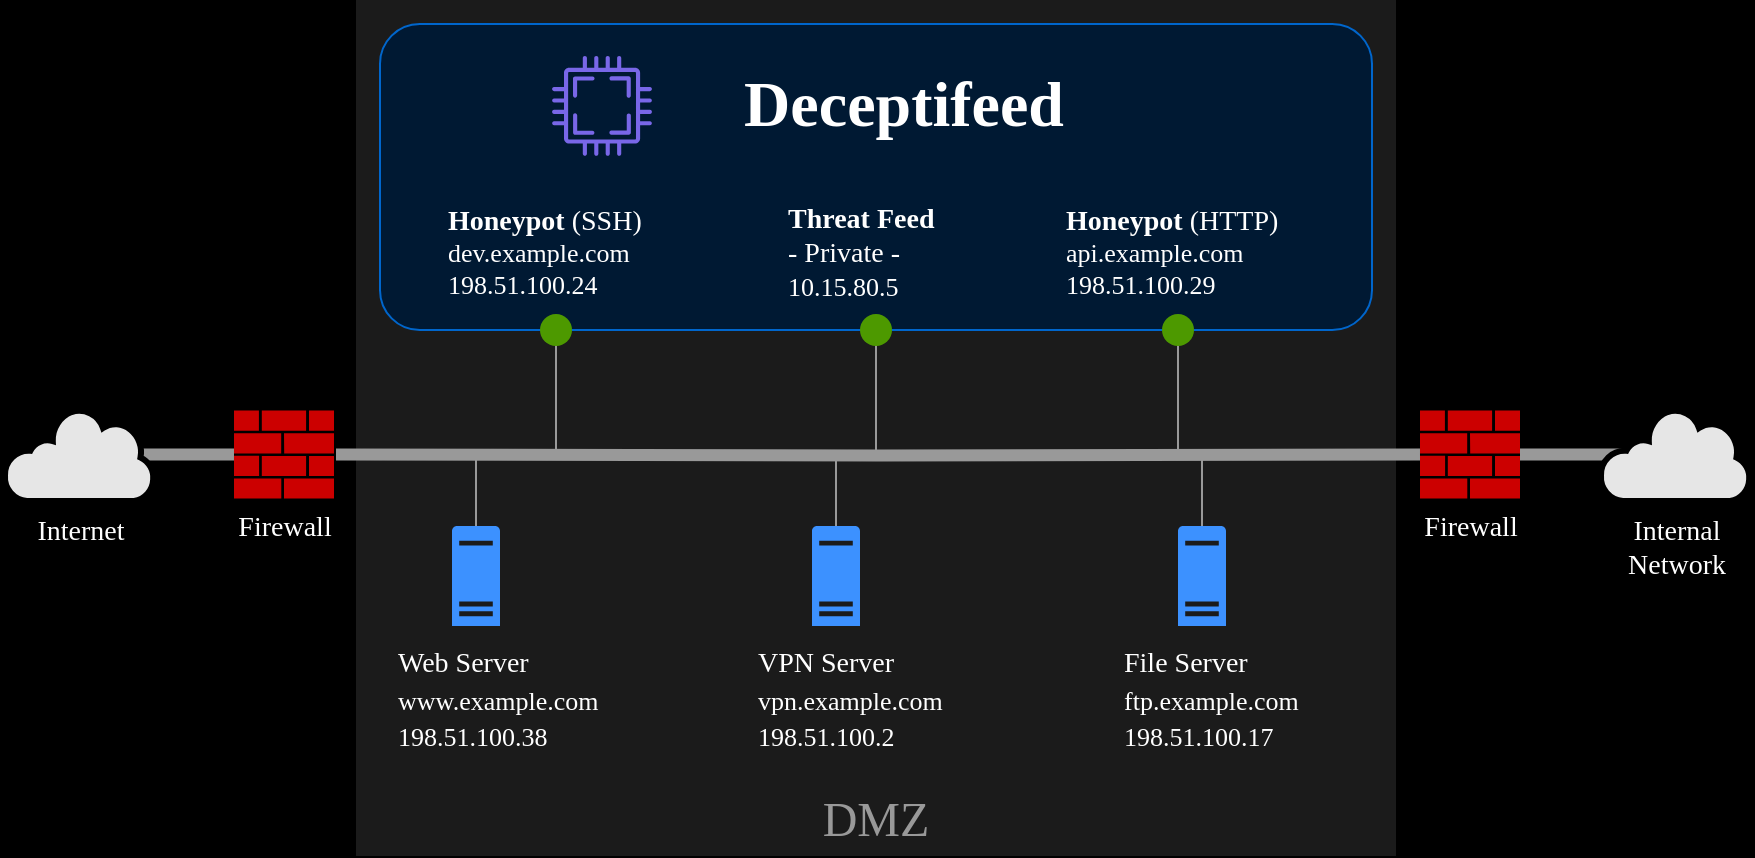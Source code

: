 <mxfile>
  <diagram name="Page-1" id="2Eu4RQjrI3PlWwBZhT0F">
    <mxGraphModel dx="1434" dy="774" grid="0" gridSize="4" guides="1" tooltips="1" connect="1" arrows="0" fold="1" page="1" pageScale="1" pageWidth="926" pageHeight="496" background="#000000" math="0" shadow="0">
      <root>
        <mxCell id="0" />
        <mxCell id="1" parent="0" />
        <mxCell id="em4zL2hBkfHOsg3rVNTH-55" value="" style="rounded=1;whiteSpace=wrap;labelBackgroundColor=none;fillStyle=auto;glass=0;shadow=0;fillColor=#1B1B1B;fontColor=#333333;strokeColor=none;perimeterSpacing=0;textShadow=0;html=1;horizontal=1;arcSize=0;fontSize=1;" parent="1" vertex="1">
          <mxGeometry x="184" y="20" width="520" height="428" as="geometry" />
        </mxCell>
        <mxCell id="em4zL2hBkfHOsg3rVNTH-57" value="" style="rounded=1;whiteSpace=wrap;html=1;fillColor=#001933;strokeColor=#0066CC;arcSize=13;" parent="1" vertex="1">
          <mxGeometry x="196" y="32" width="496" height="153" as="geometry" />
        </mxCell>
        <mxCell id="N2PlaIGEcuWRkpGyRWMP-7" style="rounded=0;orthogonalLoop=1;jettySize=auto;html=1;exitX=0.5;exitY=0;exitDx=0;exitDy=0;exitPerimeter=0;endArrow=none;endFill=0;strokeColor=#999999;" parent="1" edge="1">
          <mxGeometry relative="1" as="geometry">
            <mxPoint x="244" y="248" as="targetPoint" />
            <mxPoint x="244" y="283" as="sourcePoint" />
          </mxGeometry>
        </mxCell>
        <mxCell id="em4zL2hBkfHOsg3rVNTH-4" value="&lt;div&gt;&lt;font face=&quot;Nunito&quot; data-font-src=&quot;https://fonts.googleapis.com/css?family=Nunito&quot; style=&quot;font-size: 14px;&quot;&gt;Web Server&lt;/font&gt;&lt;/div&gt;&lt;div&gt;&lt;font face=&quot;Roboto Mono&quot; data-font-src=&quot;https://fonts.googleapis.com/css?family=Roboto+Mono&quot; style=&quot;font-size: 13px;&quot;&gt;www.example.com&lt;/font&gt;&lt;/div&gt;&lt;div&gt;&lt;font face=&quot;Roboto Mono&quot; data-font-src=&quot;https://fonts.googleapis.com/css?family=Roboto+Mono&quot; style=&quot;font-size: 13px;&quot;&gt;198.51.100.38&lt;/font&gt;&lt;br&gt;&lt;/div&gt;" style="aspect=fixed;pointerEvents=1;shadow=0;dashed=0;html=1;strokeColor=none;labelPosition=left;verticalLabelPosition=bottom;verticalAlign=top;align=left;fillColor=#3C91FF;shape=mxgraph.mscae.enterprise.server_generic;horizontal=1;labelBorderColor=none;fontSize=15;strokeWidth=1;perimeterSpacing=0;spacingLeft=-5;spacingBottom=0;spacingTop=2;fontColor=#FFFFFF;" parent="1" vertex="1">
          <mxGeometry x="232" y="283" width="24" height="50" as="geometry" />
        </mxCell>
        <mxCell id="em4zL2hBkfHOsg3rVNTH-5" value="&lt;div&gt;&lt;font face=&quot;Nunito&quot; data-font-src=&quot;https://fonts.googleapis.com/css?family=Nunito&quot; style=&quot;font-size: 14px;&quot;&gt;VPN Server&lt;/font&gt;&lt;/div&gt;&lt;div&gt;&lt;font face=&quot;Roboto Mono&quot; data-font-src=&quot;https://fonts.googleapis.com/css?family=Roboto+Mono&quot; style=&quot;font-size: 13px;&quot;&gt;vpn.example.com&lt;/font&gt;&lt;/div&gt;&lt;div&gt;&lt;font face=&quot;Roboto Mono&quot; data-font-src=&quot;https://fonts.googleapis.com/css?family=Roboto+Mono&quot; style=&quot;font-size: 13px;&quot;&gt;198.51.100.2&lt;/font&gt;&lt;br&gt;&lt;/div&gt;" style="aspect=fixed;pointerEvents=1;shadow=0;dashed=0;html=1;strokeColor=none;labelPosition=left;verticalLabelPosition=bottom;verticalAlign=top;align=left;fillColor=#3C91FF;shape=mxgraph.mscae.enterprise.server_generic;fontSize=15;spacingLeft=-5;spacingTop=2;fontColor=#FFFFFF;" parent="1" vertex="1">
          <mxGeometry x="412" y="283" width="24" height="50" as="geometry" />
        </mxCell>
        <mxCell id="em4zL2hBkfHOsg3rVNTH-67" value="Firewall" style="aspect=fixed;pointerEvents=1;shadow=0;dashed=0;html=1;strokeColor=none;labelPosition=center;verticalLabelPosition=bottom;verticalAlign=top;align=center;fillColor=#CC0000;shape=mxgraph.mscae.enterprise.firewall;fontSize=14;fontFamily=Nunito;fontSource=https%3A%2F%2Ffonts.googleapis.com%2Fcss%3Ffamily%3DNunito;fontColor=#FFFFFF;" parent="1" vertex="1">
          <mxGeometry x="123" y="225.25" width="50" height="44" as="geometry" />
        </mxCell>
        <mxCell id="em4zL2hBkfHOsg3rVNTH-110" style="rounded=0;orthogonalLoop=1;jettySize=auto;html=1;endArrow=none;endFill=0;strokeColor=#999999;" parent="1" source="N2PlaIGEcuWRkpGyRWMP-1" edge="1">
          <mxGeometry relative="1" as="geometry">
            <mxPoint x="284" y="246" as="targetPoint" />
            <mxPoint x="283" y="205" as="sourcePoint" />
          </mxGeometry>
        </mxCell>
        <mxCell id="em4zL2hBkfHOsg3rVNTH-96" value="DMZ" style="text;strokeColor=none;align=center;fillColor=none;html=1;verticalAlign=middle;whiteSpace=wrap;rounded=0;fontSize=24;fontColor=#999999;fontStyle=0;fontFamily=Roboto Mono;fontSource=https%3A%2F%2Ffonts.googleapis.com%2Fcss%3Ffamily%3DRoboto%2BMono;" parent="1" vertex="1">
          <mxGeometry x="414" y="415" width="60" height="30" as="geometry" />
        </mxCell>
        <mxCell id="em4zL2hBkfHOsg3rVNTH-105" value="&lt;div&gt;&lt;font face=&quot;Nunito&quot; data-font-src=&quot;https://fonts.googleapis.com/css?family=Nunito&quot; style=&quot;font-size: 14px;&quot;&gt;File Server&lt;/font&gt;&lt;/div&gt;&lt;div&gt;&lt;font face=&quot;Roboto Mono&quot; data-font-src=&quot;https://fonts.googleapis.com/css?family=Roboto+Mono&quot; style=&quot;font-size: 13px;&quot;&gt;ftp.example.com&lt;/font&gt;&lt;/div&gt;&lt;div&gt;&lt;font face=&quot;Roboto Mono&quot; data-font-src=&quot;https://fonts.googleapis.com/css?family=Roboto+Mono&quot; style=&quot;font-size: 13px;&quot;&gt;198.51.100.17&lt;/font&gt;&lt;br&gt;&lt;/div&gt;" style="aspect=fixed;pointerEvents=1;shadow=0;dashed=0;html=1;strokeColor=none;labelPosition=left;verticalLabelPosition=bottom;verticalAlign=top;align=left;fillColor=#3C91FF;shape=mxgraph.mscae.enterprise.server_generic;fontSize=15;spacingLeft=-5;spacingTop=2;fontColor=#FFFFFF;" parent="1" vertex="1">
          <mxGeometry x="595" y="283" width="24" height="50" as="geometry" />
        </mxCell>
        <mxCell id="em4zL2hBkfHOsg3rVNTH-123" style="edgeStyle=orthogonalEdgeStyle;rounded=0;orthogonalLoop=1;jettySize=auto;html=1;exitX=0;exitY=0.5;exitDx=0;exitDy=0;exitPerimeter=0;entryX=0.733;entryY=0.501;entryDx=0;entryDy=0;entryPerimeter=0;strokeWidth=6;strokeColor=#999999;endArrow=none;endFill=0;" parent="1" source="em4zL2hBkfHOsg3rVNTH-67" target="em4zL2hBkfHOsg3rVNTH-68" edge="1">
          <mxGeometry relative="1" as="geometry" />
        </mxCell>
        <mxCell id="em4zL2hBkfHOsg3rVNTH-68" value="&lt;div&gt;Internet&lt;/div&gt;" style="aspect=fixed;pointerEvents=1;shadow=0;dashed=0;html=1;strokeColor=default;labelPosition=center;verticalLabelPosition=bottom;verticalAlign=top;align=center;fillColor=#E6E6E6;shape=mxgraph.mscae.enterprise.internet;fontSize=14;fontFamily=Nunito;strokeWidth=3;fontSource=https%3A%2F%2Ffonts.googleapis.com%2Fcss%3Ffamily%3DNunito;fontColor=#FFFFFF;" parent="1" vertex="1">
          <mxGeometry x="8" y="224" width="75" height="46.5" as="geometry" />
        </mxCell>
        <mxCell id="em4zL2hBkfHOsg3rVNTH-124" style="edgeStyle=orthogonalEdgeStyle;rounded=0;orthogonalLoop=1;jettySize=auto;html=1;exitX=1;exitY=0.5;exitDx=0;exitDy=0;exitPerimeter=0;entryX=0.507;entryY=0.501;entryDx=0;entryDy=0;entryPerimeter=0;strokeWidth=6;strokeColor=#999999;endArrow=none;endFill=0;" parent="1" source="em4zL2hBkfHOsg3rVNTH-3" target="em4zL2hBkfHOsg3rVNTH-8" edge="1">
          <mxGeometry relative="1" as="geometry" />
        </mxCell>
        <mxCell id="em4zL2hBkfHOsg3rVNTH-8" value="&lt;div&gt;Internal&lt;/div&gt;&lt;div&gt;Network&lt;br&gt;&lt;/div&gt;" style="pointerEvents=1;shadow=0;dashed=0;html=1;strokeColor=default;labelPosition=center;verticalLabelPosition=bottom;verticalAlign=top;align=center;fillColor=#E6E6E6;shape=mxgraph.mscae.enterprise.internet;fontSize=14;aspect=fixed;strokeWidth=3;perimeterSpacing=0;fontFamily=Nunito;fontSource=https%3A%2F%2Ffonts.googleapis.com%2Fcss%3Ffamily%3DNunito;fontColor=#FFFFFF;" parent="1" vertex="1">
          <mxGeometry x="806" y="224" width="75" height="46.5" as="geometry" />
        </mxCell>
        <mxCell id="N2PlaIGEcuWRkpGyRWMP-1" value="" style="shape=waypoint;sketch=0;fillStyle=solid;size=6;pointerEvents=1;points=[];fillColor=none;resizable=0;rotatable=0;perimeter=centerPerimeter;snapToPoint=1;strokeWidth=6;strokeColor=#4D9900;fontColor=#ffffff;" parent="1" vertex="1">
          <mxGeometry x="274" y="175" width="20" height="20" as="geometry" />
        </mxCell>
        <mxCell id="N2PlaIGEcuWRkpGyRWMP-2" style="rounded=0;orthogonalLoop=1;jettySize=auto;html=1;endArrow=none;endFill=0;strokeColor=#999999;" parent="1" source="N2PlaIGEcuWRkpGyRWMP-3" edge="1">
          <mxGeometry relative="1" as="geometry">
            <mxPoint x="444" y="246" as="targetPoint" />
            <mxPoint x="443" y="205" as="sourcePoint" />
          </mxGeometry>
        </mxCell>
        <mxCell id="N2PlaIGEcuWRkpGyRWMP-3" value="" style="shape=waypoint;sketch=0;fillStyle=solid;size=6;pointerEvents=1;points=[];fillColor=none;resizable=0;rotatable=0;perimeter=centerPerimeter;snapToPoint=1;strokeWidth=6;strokeColor=#4D9900;fontColor=#ffffff;" parent="1" vertex="1">
          <mxGeometry x="434" y="175" width="20" height="20" as="geometry" />
        </mxCell>
        <mxCell id="N2PlaIGEcuWRkpGyRWMP-4" style="rounded=0;orthogonalLoop=1;jettySize=auto;html=1;endArrow=none;endFill=0;strokeColor=#999999;" parent="1" source="N2PlaIGEcuWRkpGyRWMP-5" edge="1">
          <mxGeometry relative="1" as="geometry">
            <mxPoint x="595" y="246" as="targetPoint" />
            <mxPoint x="594" y="205" as="sourcePoint" />
          </mxGeometry>
        </mxCell>
        <mxCell id="N2PlaIGEcuWRkpGyRWMP-5" value="" style="shape=waypoint;sketch=0;fillStyle=solid;size=6;pointerEvents=1;points=[];fillColor=none;resizable=0;rotatable=0;perimeter=centerPerimeter;snapToPoint=1;strokeWidth=6;strokeColor=#4D9900;fontColor=#ffffff;" parent="1" vertex="1">
          <mxGeometry x="585" y="175" width="20" height="20" as="geometry" />
        </mxCell>
        <mxCell id="N2PlaIGEcuWRkpGyRWMP-8" style="edgeStyle=orthogonalEdgeStyle;rounded=0;orthogonalLoop=1;jettySize=auto;html=1;exitX=0.5;exitY=0;exitDx=0;exitDy=0;exitPerimeter=0;endArrow=none;endFill=0;strokeColor=#999999;" parent="1" edge="1">
          <mxGeometry relative="1" as="geometry">
            <mxPoint x="424" y="248" as="targetPoint" />
            <mxPoint x="424" y="283" as="sourcePoint" />
          </mxGeometry>
        </mxCell>
        <mxCell id="N2PlaIGEcuWRkpGyRWMP-9" style="edgeStyle=orthogonalEdgeStyle;rounded=0;orthogonalLoop=1;jettySize=auto;html=1;exitX=0.5;exitY=0;exitDx=0;exitDy=0;exitPerimeter=0;endArrow=none;endFill=0;strokeColor=#999999;" parent="1" edge="1">
          <mxGeometry relative="1" as="geometry">
            <mxPoint x="607" y="248" as="targetPoint" />
            <mxPoint x="607" y="283" as="sourcePoint" />
          </mxGeometry>
        </mxCell>
        <mxCell id="N2PlaIGEcuWRkpGyRWMP-23" value="Deceptifeed" style="text;strokeColor=none;align=center;fillColor=none;html=1;verticalAlign=middle;whiteSpace=wrap;rounded=0;fontSize=32;fontFamily=Roboto Mono;fontSource=https%3A%2F%2Ffonts.googleapis.com%2Fcss%3Ffamily%3DRoboto%2BMono;fontStyle=1;fontColor=#FFFFFF;" parent="1" vertex="1">
          <mxGeometry x="412" y="57" width="92" height="30" as="geometry" />
        </mxCell>
        <mxCell id="em4zL2hBkfHOsg3rVNTH-108" style="edgeStyle=orthogonalEdgeStyle;rounded=0;orthogonalLoop=1;jettySize=auto;html=1;exitX=1;exitY=0.5;exitDx=0;exitDy=0;exitPerimeter=0;entryX=0;entryY=0.5;entryDx=0;entryDy=0;entryPerimeter=0;endArrow=none;endFill=0;strokeColor=#999999;strokeWidth=6;" parent="1" target="em4zL2hBkfHOsg3rVNTH-3" edge="1">
          <mxGeometry relative="1" as="geometry">
            <mxPoint x="174" y="247.25" as="sourcePoint" />
            <mxPoint x="731" y="247.25" as="targetPoint" />
          </mxGeometry>
        </mxCell>
        <mxCell id="ir_BUrcSTQge2nd-7u8N-1" value="&lt;div&gt;&lt;font face=&quot;Nunito&quot; data-font-src=&quot;https://fonts.googleapis.com/css?family=Nunito&quot; style=&quot;font-size: 14px;&quot;&gt;&lt;b&gt;Honeypot&lt;/b&gt; (SSH)&lt;/font&gt;&lt;/div&gt;&lt;div&gt;&lt;font face=&quot;Roboto Mono&quot; data-font-src=&quot;https://fonts.googleapis.com/css?family=Roboto+Mono&quot; style=&quot;font-size: 13px;&quot;&gt;dev.example.com&lt;/font&gt;&lt;/div&gt;&lt;div&gt;&lt;font face=&quot;Roboto Mono&quot; data-font-src=&quot;https://fonts.googleapis.com/css?family=Roboto+Mono&quot; style=&quot;font-size: 13px;&quot;&gt;198.51.100.24&lt;/font&gt;&lt;br&gt;&lt;/div&gt;" style="text;strokeColor=none;align=left;fillColor=none;html=1;verticalAlign=middle;whiteSpace=wrap;rounded=0;fontColor=#FFFFFF;" vertex="1" parent="1">
          <mxGeometry x="228" y="121" width="132" height="50" as="geometry" />
        </mxCell>
        <mxCell id="ir_BUrcSTQge2nd-7u8N-2" value="&lt;div&gt;&lt;font face=&quot;Nunito&quot; data-font-src=&quot;https://fonts.googleapis.com/css?family=Nunito&quot; style=&quot;font-size: 14px;&quot;&gt;&lt;b&gt;Threat Feed&lt;/b&gt;&lt;/font&gt;&lt;/div&gt;&lt;div&gt;&lt;font face=&quot;Nunito&quot; data-font-src=&quot;https://fonts.googleapis.com/css?family=Nunito&quot; style=&quot;font-size: 14px;&quot;&gt;- Private -&lt;/font&gt;&lt;/div&gt;&lt;div&gt;&lt;font face=&quot;Roboto Mono&quot; data-font-src=&quot;https://fonts.googleapis.com/css?family=Roboto+Mono&quot; style=&quot;font-size: 13px;&quot;&gt;10.15.80.5&lt;/font&gt;&lt;br&gt;&lt;/div&gt;" style="text;strokeColor=none;align=left;fillColor=none;html=1;verticalAlign=middle;whiteSpace=wrap;rounded=0;fontColor=#FFFFFF;" vertex="1" parent="1">
          <mxGeometry x="398" y="121" width="100" height="50" as="geometry" />
        </mxCell>
        <mxCell id="ir_BUrcSTQge2nd-7u8N-3" value="&lt;div&gt;&lt;font face=&quot;Nunito&quot; data-font-src=&quot;https://fonts.googleapis.com/css?family=Nunito&quot; style=&quot;font-size: 14px;&quot;&gt;&lt;b&gt;Honeypot&lt;/b&gt; (HTTP)&lt;/font&gt;&lt;/div&gt;&lt;div&gt;&lt;font face=&quot;Roboto Mono&quot; data-font-src=&quot;https://fonts.googleapis.com/css?family=Roboto+Mono&quot; style=&quot;font-size: 13px;&quot;&gt;api.example.com&lt;/font&gt;&lt;/div&gt;&lt;div&gt;&lt;font face=&quot;Roboto Mono&quot; data-font-src=&quot;https://fonts.googleapis.com/css?family=Roboto+Mono&quot; style=&quot;font-size: 13px;&quot;&gt;198.51.100.29&lt;/font&gt;&lt;br&gt;&lt;/div&gt;" style="text;strokeColor=none;align=left;fillColor=none;html=1;verticalAlign=middle;whiteSpace=wrap;rounded=0;fontColor=#FFFFFF;" vertex="1" parent="1">
          <mxGeometry x="537" y="121" width="132" height="50" as="geometry" />
        </mxCell>
        <mxCell id="ir_BUrcSTQge2nd-7u8N-5" value="" style="sketch=0;pointerEvents=1;shadow=0;dashed=0;html=1;strokeColor=none;fillColor=#7967E8;aspect=fixed;labelPosition=center;verticalLabelPosition=bottom;verticalAlign=top;align=center;outlineConnect=0;shape=mxgraph.vvd.cpu;" vertex="1" parent="1">
          <mxGeometry x="282" y="48" width="50" height="50" as="geometry" />
        </mxCell>
        <mxCell id="em4zL2hBkfHOsg3rVNTH-3" value="Firewall" style="aspect=fixed;pointerEvents=1;shadow=0;dashed=0;html=1;strokeColor=none;labelPosition=center;verticalLabelPosition=bottom;verticalAlign=top;align=center;fillColor=#CC0000;shape=mxgraph.mscae.enterprise.firewall;fontSize=14;fontFamily=Nunito;fontSource=https%3A%2F%2Ffonts.googleapis.com%2Fcss%3Ffamily%3DNunito;fontColor=#FFFFFF;" parent="1" vertex="1">
          <mxGeometry x="716" y="225.25" width="50" height="44" as="geometry" />
        </mxCell>
      </root>
    </mxGraphModel>
  </diagram>
</mxfile>
